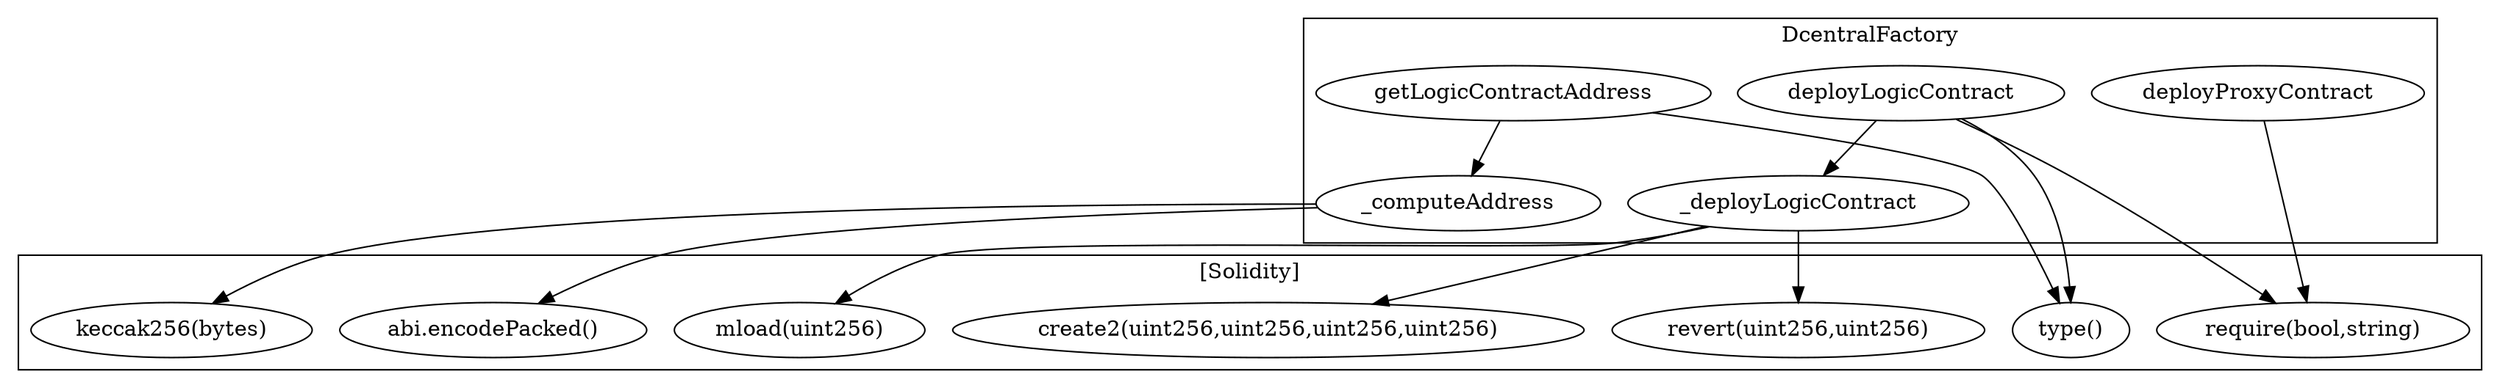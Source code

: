 strict digraph {
subgraph cluster_3256_DcentralFactory {
label = "DcentralFactory"
"3256_deployLogicContract" [label="deployLogicContract"]
"3256_deployProxyContract" [label="deployProxyContract"]
"3256__computeAddress" [label="_computeAddress"]
"3256__deployLogicContract" [label="_deployLogicContract"]
"3256_getLogicContractAddress" [label="getLogicContractAddress"]
"3256_deployLogicContract" -> "3256__deployLogicContract"
"3256_getLogicContractAddress" -> "3256__computeAddress"
}subgraph cluster_solidity {
label = "[Solidity]"
"mload(uint256)" 
"abi.encodePacked()" 
"keccak256(bytes)" 
"type()" 
"require(bool,string)" 
"revert(uint256,uint256)" 
"create2(uint256,uint256,uint256,uint256)" 
"3256__deployLogicContract" -> "mload(uint256)"
"3256_deployLogicContract" -> "require(bool,string)"
"3256__computeAddress" -> "keccak256(bytes)"
"3256__deployLogicContract" -> "revert(uint256,uint256)"
"3256_getLogicContractAddress" -> "type()"
"3256__deployLogicContract" -> "create2(uint256,uint256,uint256,uint256)"
"3256__computeAddress" -> "abi.encodePacked()"
"3256_deployProxyContract" -> "require(bool,string)"
"3256_deployLogicContract" -> "type()"
}
}
